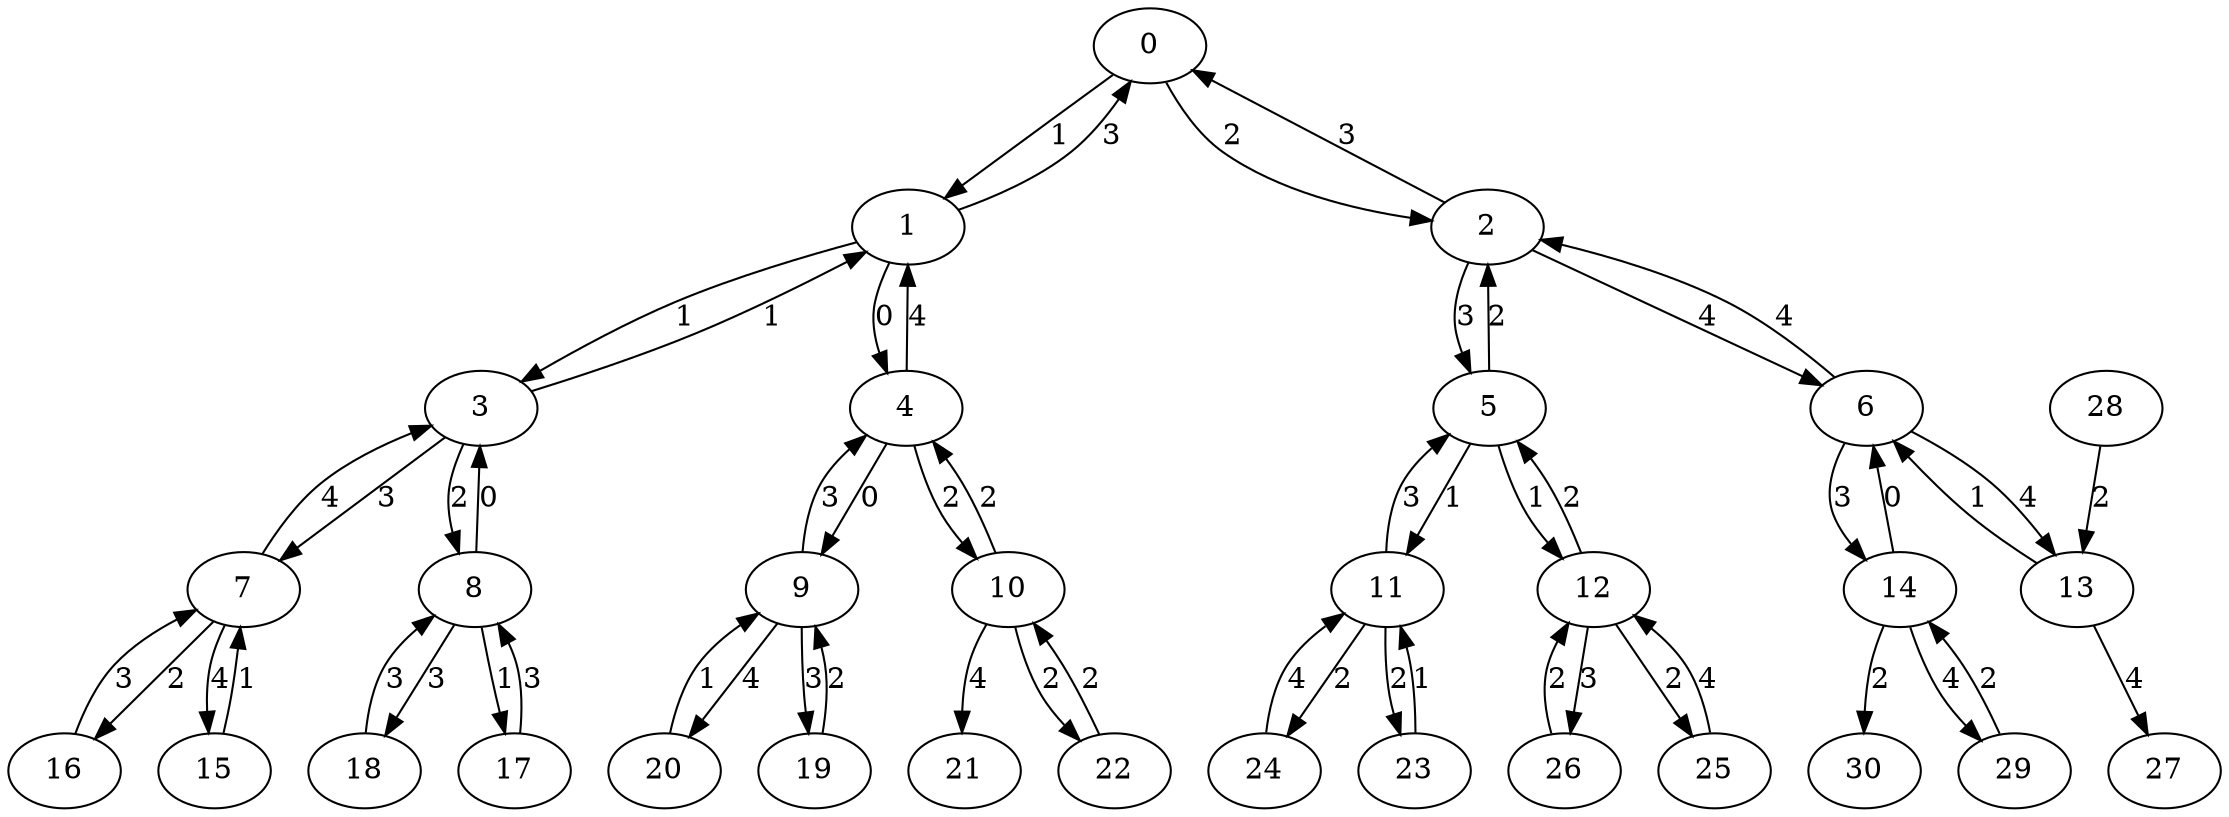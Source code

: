 strict digraph "" {
	0 -> 1	[label=1];
	0 -> 2	[label=2];
	1 -> 0	[label=3];
	1 -> 3	[label=1];
	1 -> 4	[label=0];
	2 -> 0	[label=3];
	2 -> 5	[label=3];
	2 -> 6	[label=4];
	3 -> 1	[label=1];
	3 -> 7	[label=3];
	3 -> 8	[label=2];
	4 -> 1	[label=4];
	4 -> 9	[label=0];
	4 -> 10	[label=2];
	5 -> 2	[label=2];
	5 -> 11	[label=1];
	5 -> 12	[label=1];
	6 -> 2	[label=4];
	6 -> 13	[label=4];
	6 -> 14	[label=3];
	7 -> 3	[label=4];
	7 -> 15	[label=4];
	7 -> 16	[label=2];
	8 -> 3	[label=0];
	8 -> 17	[label=1];
	8 -> 18	[label=3];
	9 -> 4	[label=3];
	9 -> 19	[label=3];
	9 -> 20	[label=4];
	10 -> 4	[label=2];
	10 -> 21	[label=4];
	10 -> 22	[label=2];
	11 -> 5	[label=3];
	11 -> 23	[label=2];
	11 -> 24	[label=2];
	12 -> 5	[label=2];
	12 -> 25	[label=2];
	12 -> 26	[label=3];
	13 -> 6	[label=1];
	13 -> 27	[label=4];
	14 -> 6	[label=0];
	14 -> 29	[label=4];
	14 -> 30	[label=2];
	15 -> 7	[label=1];
	16 -> 7	[label=3];
	17 -> 8	[label=3];
	18 -> 8	[label=3];
	19 -> 9	[label=2];
	20 -> 9	[label=1];
	22 -> 10	[label=2];
	23 -> 11	[label=1];
	24 -> 11	[label=4];
	25 -> 12	[label=4];
	26 -> 12	[label=2];
	28 -> 13	[label=2];
	29 -> 14	[label=2];
}
